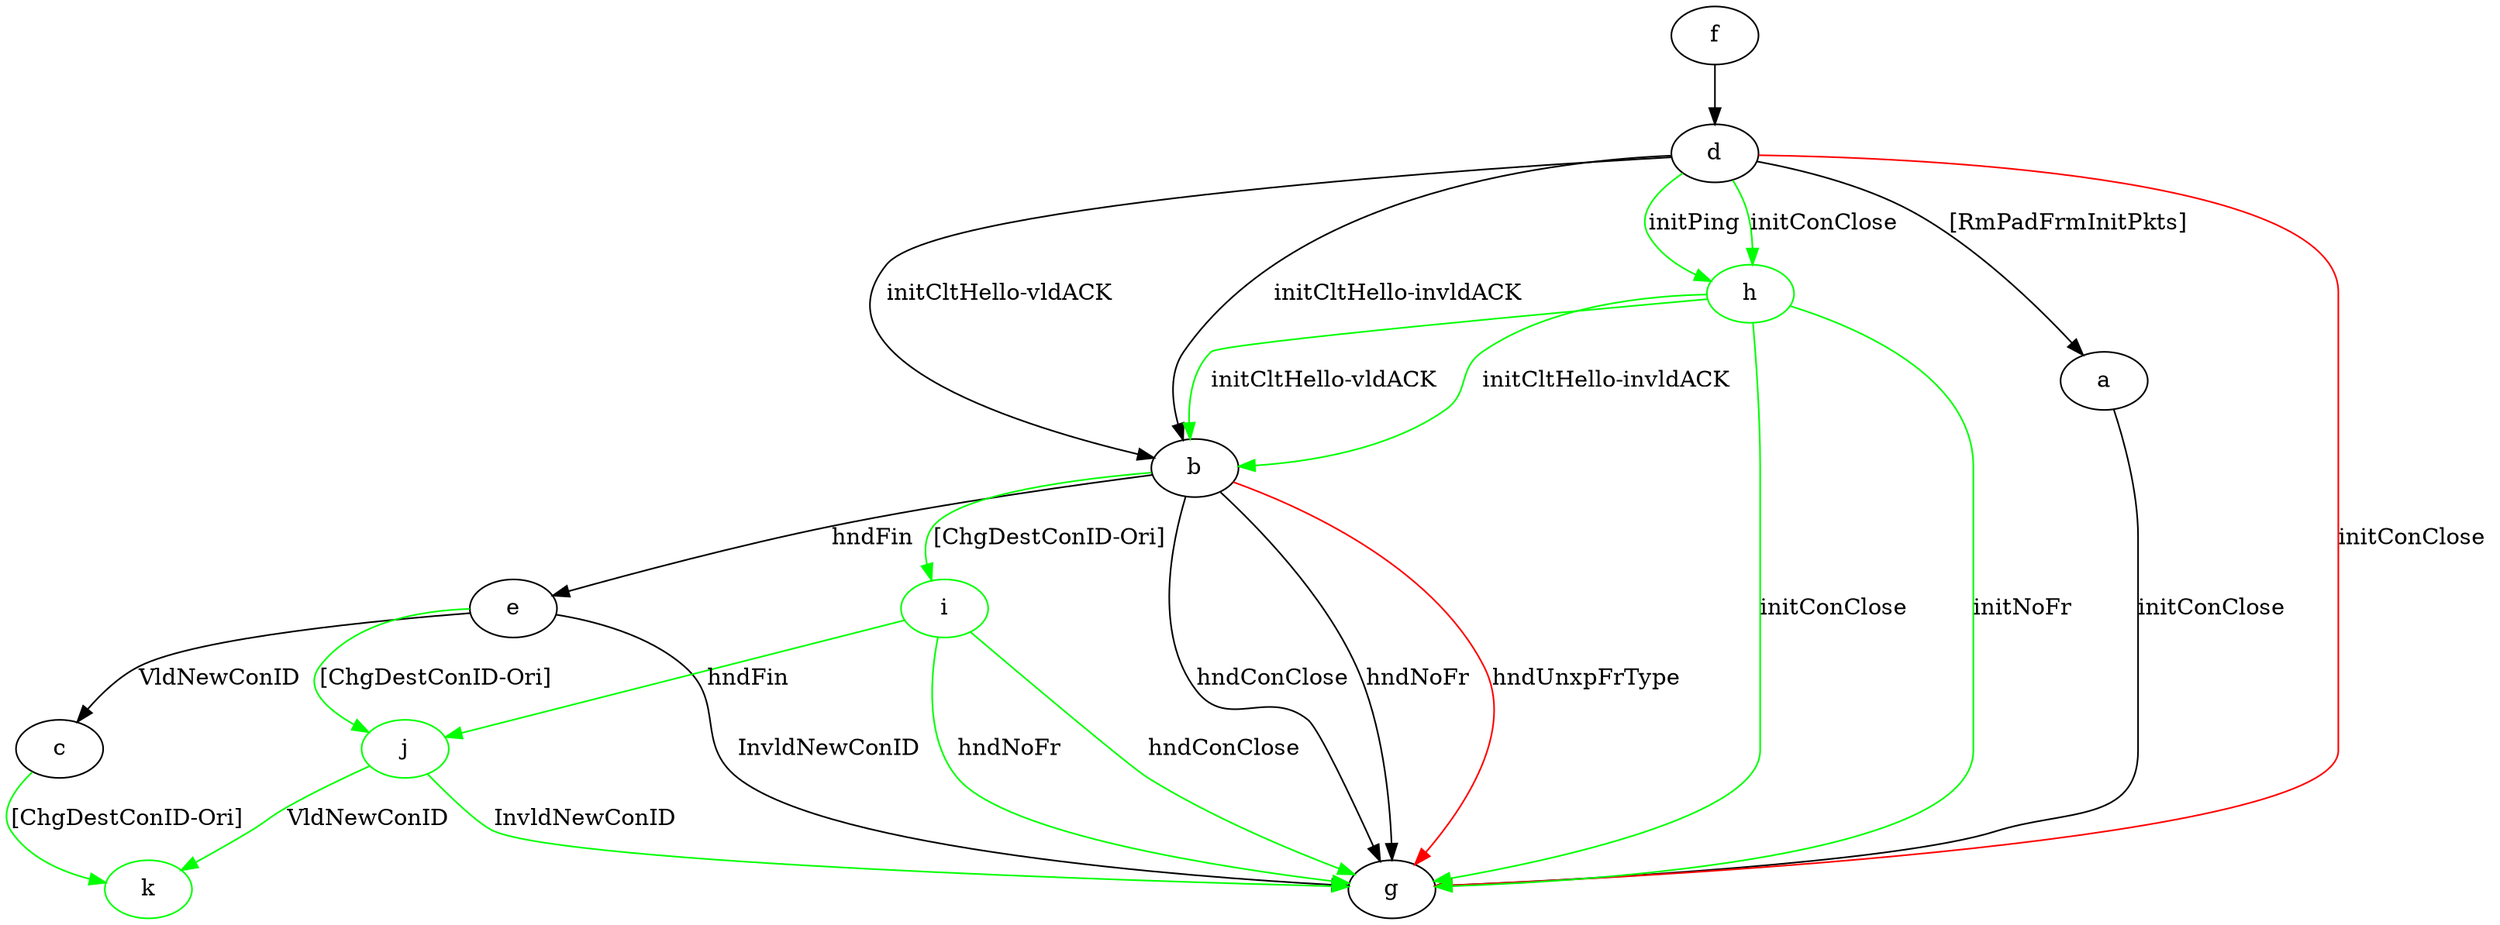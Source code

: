 digraph "" {
	a -> g	[key=0,
		label="initConClose "];
	b -> e	[key=0,
		label="hndFin "];
	b -> g	[key=0,
		label="hndConClose "];
	b -> g	[key=1,
		label="hndNoFr "];
	b -> g	[key=2,
		color=red,
		label="hndUnxpFrType "];
	i	[color=green];
	b -> i	[key=0,
		color=green,
		label="[ChgDestConID-Ori] "];
	k	[color=green];
	c -> k	[key=0,
		color=green,
		label="[ChgDestConID-Ori] "];
	d -> a	[key=0,
		label="[RmPadFrmInitPkts] "];
	d -> b	[key=0,
		label="initCltHello-vldACK "];
	d -> b	[key=1,
		label="initCltHello-invldACK "];
	d -> g	[key=0,
		color=red,
		label="initConClose "];
	h	[color=green];
	d -> h	[key=0,
		color=green,
		label="initPing "];
	d -> h	[key=1,
		color=green,
		label="initConClose "];
	e -> c	[key=0,
		label="VldNewConID "];
	e -> g	[key=0,
		label="InvldNewConID "];
	j	[color=green];
	e -> j	[key=0,
		color=green,
		label="[ChgDestConID-Ori] "];
	f -> d	[key=0];
	h -> b	[key=0,
		color=green,
		label="initCltHello-vldACK "];
	h -> b	[key=1,
		color=green,
		label="initCltHello-invldACK "];
	h -> g	[key=0,
		color=green,
		label="initConClose "];
	h -> g	[key=1,
		color=green,
		label="initNoFr "];
	i -> g	[key=0,
		color=green,
		label="hndConClose "];
	i -> g	[key=1,
		color=green,
		label="hndNoFr "];
	i -> j	[key=0,
		color=green,
		label="hndFin "];
	j -> g	[key=0,
		color=green,
		label="InvldNewConID "];
	j -> k	[key=0,
		color=green,
		label="VldNewConID "];
}
